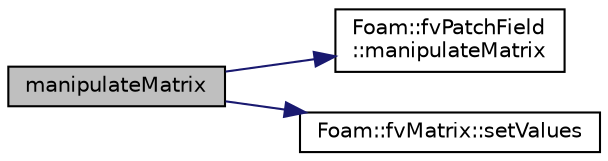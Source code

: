 digraph "manipulateMatrix"
{
  bgcolor="transparent";
  edge [fontname="Helvetica",fontsize="10",labelfontname="Helvetica",labelfontsize="10"];
  node [fontname="Helvetica",fontsize="10",shape=record];
  rankdir="LR";
  Node1 [label="manipulateMatrix",height=0.2,width=0.4,color="black", fillcolor="grey75", style="filled", fontcolor="black"];
  Node1 -> Node2 [color="midnightblue",fontsize="10",style="solid",fontname="Helvetica"];
  Node2 [label="Foam::fvPatchField\l::manipulateMatrix",height=0.2,width=0.4,color="black",URL="$a00878.html#a918a7a9b6883ae2da430decb238332e0",tooltip="Manipulate matrix. "];
  Node1 -> Node3 [color="midnightblue",fontsize="10",style="solid",fontname="Helvetica"];
  Node3 [label="Foam::fvMatrix::setValues",height=0.2,width=0.4,color="black",URL="$a00867.html#af485ea1c60422a3ac6a6b05660da9bc2",tooltip="Set solution in given cells to the specified values. "];
}

